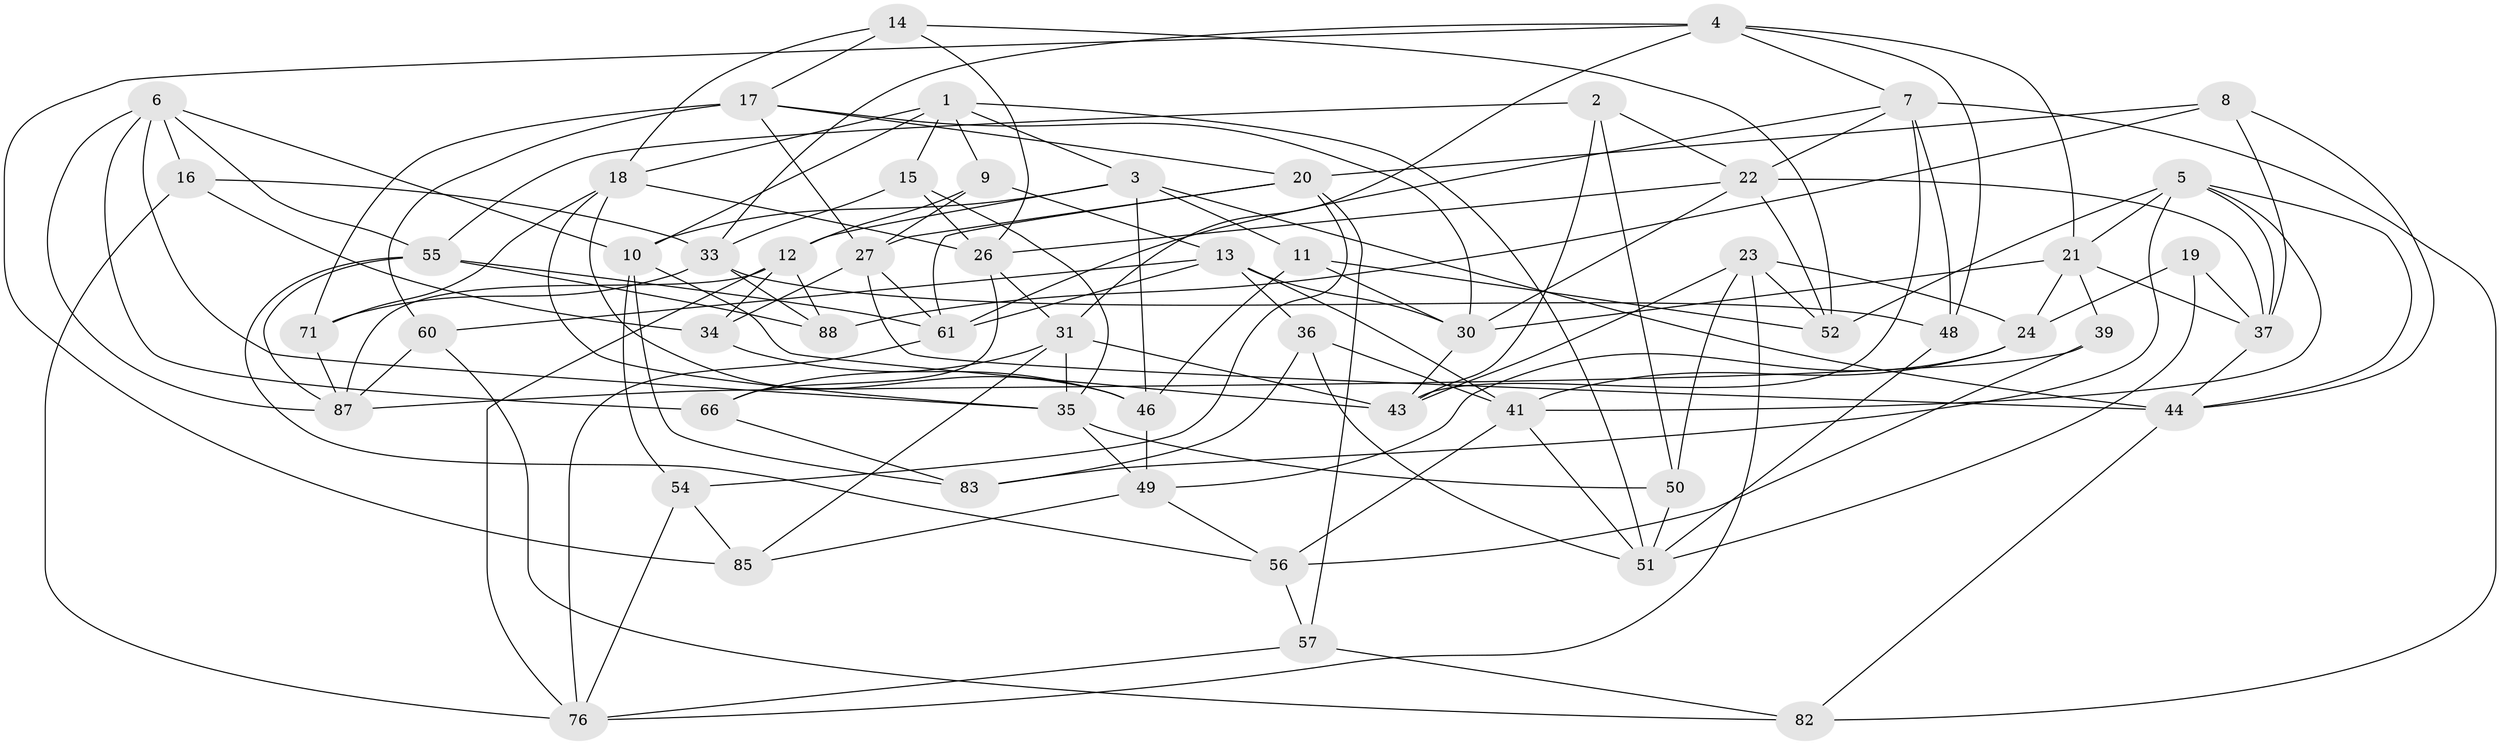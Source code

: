 // original degree distribution, {4: 1.0}
// Generated by graph-tools (version 1.1) at 2025/42/03/06/25 10:42:18]
// undirected, 57 vertices, 145 edges
graph export_dot {
graph [start="1"]
  node [color=gray90,style=filled];
  1 [super="+78"];
  2;
  3 [super="+67"];
  4 [super="+72"];
  5 [super="+25"];
  6 [super="+86"];
  7 [super="+59"];
  8;
  9;
  10 [super="+63"];
  11;
  12 [super="+73"];
  13 [super="+32"];
  14;
  15;
  16;
  17 [super="+91"];
  18 [super="+29"];
  19;
  20 [super="+47"];
  21 [super="+77"];
  22 [super="+84"];
  23 [super="+38"];
  24 [super="+65"];
  26 [super="+28"];
  27 [super="+62"];
  30 [super="+40"];
  31 [super="+75"];
  33 [super="+42"];
  34;
  35 [super="+74"];
  36;
  37 [super="+89"];
  39;
  41 [super="+81"];
  43 [super="+53"];
  44 [super="+45"];
  46 [super="+80"];
  48;
  49 [super="+90"];
  50;
  51 [super="+58"];
  52 [super="+70"];
  54;
  55 [super="+64"];
  56 [super="+68"];
  57;
  60;
  61 [super="+69"];
  66;
  71;
  76 [super="+79"];
  82;
  83;
  85;
  87 [super="+92"];
  88;
  1 -- 15;
  1 -- 3;
  1 -- 18;
  1 -- 9;
  1 -- 10;
  1 -- 51;
  2 -- 50;
  2 -- 55;
  2 -- 22;
  2 -- 43;
  3 -- 10;
  3 -- 11;
  3 -- 46;
  3 -- 12;
  3 -- 44;
  4 -- 85;
  4 -- 33;
  4 -- 7;
  4 -- 48;
  4 -- 21;
  4 -- 31;
  5 -- 83;
  5 -- 37;
  5 -- 21;
  5 -- 41;
  5 -- 52;
  5 -- 44;
  6 -- 55;
  6 -- 10;
  6 -- 16;
  6 -- 66;
  6 -- 35;
  6 -- 87;
  7 -- 48;
  7 -- 61;
  7 -- 22;
  7 -- 82;
  7 -- 43;
  8 -- 88;
  8 -- 20;
  8 -- 44;
  8 -- 37;
  9 -- 13;
  9 -- 27;
  9 -- 12;
  10 -- 83;
  10 -- 43;
  10 -- 54;
  11 -- 52;
  11 -- 30;
  11 -- 46;
  12 -- 88;
  12 -- 76;
  12 -- 34;
  12 -- 87;
  13 -- 60;
  13 -- 36;
  13 -- 41;
  13 -- 61;
  13 -- 30;
  14 -- 18;
  14 -- 26;
  14 -- 17;
  14 -- 52;
  15 -- 35;
  15 -- 33;
  15 -- 26;
  16 -- 33;
  16 -- 34;
  16 -- 76;
  17 -- 30;
  17 -- 71;
  17 -- 20;
  17 -- 60;
  17 -- 27;
  18 -- 71;
  18 -- 26;
  18 -- 35;
  18 -- 46;
  19 -- 37;
  19 -- 24 [weight=2];
  19 -- 51;
  20 -- 27;
  20 -- 61;
  20 -- 54;
  20 -- 57;
  21 -- 30;
  21 -- 37;
  21 -- 24;
  21 -- 39;
  22 -- 26;
  22 -- 30;
  22 -- 37;
  22 -- 52;
  23 -- 24;
  23 -- 52 [weight=2];
  23 -- 50;
  23 -- 43;
  23 -- 76;
  24 -- 49;
  24 -- 41;
  26 -- 31;
  26 -- 66;
  27 -- 34;
  27 -- 61;
  27 -- 44;
  30 -- 43;
  31 -- 85;
  31 -- 35;
  31 -- 66;
  31 -- 43;
  33 -- 71;
  33 -- 88;
  33 -- 48;
  34 -- 46;
  35 -- 49;
  35 -- 50;
  36 -- 41;
  36 -- 83;
  36 -- 51;
  37 -- 44;
  39 -- 87;
  39 -- 56 [weight=2];
  41 -- 51;
  41 -- 56;
  44 -- 82;
  46 -- 49 [weight=2];
  48 -- 51;
  49 -- 85;
  49 -- 56;
  50 -- 51;
  54 -- 85;
  54 -- 76;
  55 -- 61;
  55 -- 88;
  55 -- 56;
  55 -- 87;
  56 -- 57;
  57 -- 82;
  57 -- 76;
  60 -- 82;
  60 -- 87;
  61 -- 76;
  66 -- 83;
  71 -- 87;
}

